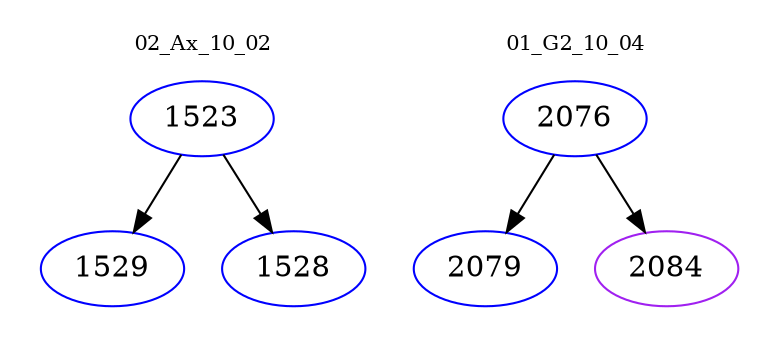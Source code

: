 digraph{
subgraph cluster_0 {
color = white
label = "02_Ax_10_02";
fontsize=10;
T0_1523 [label="1523", color="blue"]
T0_1523 -> T0_1529 [color="black"]
T0_1529 [label="1529", color="blue"]
T0_1523 -> T0_1528 [color="black"]
T0_1528 [label="1528", color="blue"]
}
subgraph cluster_1 {
color = white
label = "01_G2_10_04";
fontsize=10;
T1_2076 [label="2076", color="blue"]
T1_2076 -> T1_2079 [color="black"]
T1_2079 [label="2079", color="blue"]
T1_2076 -> T1_2084 [color="black"]
T1_2084 [label="2084", color="purple"]
}
}
